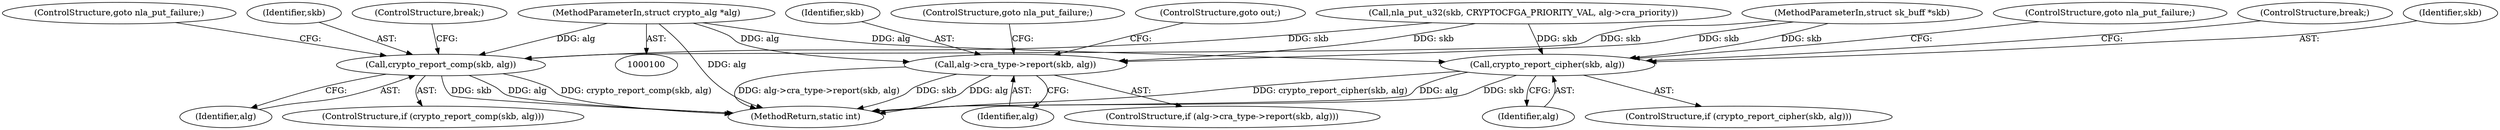 digraph "0_linux_9a5467bf7b6e9e02ec9c3da4e23747c05faeaac6_7@pointer" {
"1000101" [label="(MethodParameterIn,struct crypto_alg *alg)"];
"1000202" [label="(Call,alg->cra_type->report(skb, alg))"];
"1000218" [label="(Call,crypto_report_cipher(skb, alg))"];
"1000225" [label="(Call,crypto_report_comp(skb, alg))"];
"1000224" [label="(ControlStructure,if (crypto_report_comp(skb, alg)))"];
"1000204" [label="(Identifier,alg)"];
"1000227" [label="(Identifier,alg)"];
"1000226" [label="(Identifier,skb)"];
"1000220" [label="(Identifier,alg)"];
"1000218" [label="(Call,crypto_report_cipher(skb, alg))"];
"1000203" [label="(Identifier,skb)"];
"1000219" [label="(Identifier,skb)"];
"1000217" [label="(ControlStructure,if (crypto_report_cipher(skb, alg)))"];
"1000229" [label="(ControlStructure,break;)"];
"1000205" [label="(ControlStructure,goto nla_put_failure;)"];
"1000201" [label="(ControlStructure,if (alg->cra_type->report(skb, alg)))"];
"1000103" [label="(MethodParameterIn,struct sk_buff *skb)"];
"1000101" [label="(MethodParameterIn,struct crypto_alg *alg)"];
"1000221" [label="(ControlStructure,goto nla_put_failure;)"];
"1000237" [label="(MethodReturn,static int)"];
"1000158" [label="(Call,nla_put_u32(skb, CRYPTOCFGA_PRIORITY_VAL, alg->cra_priority))"];
"1000206" [label="(ControlStructure,goto out;)"];
"1000228" [label="(ControlStructure,goto nla_put_failure;)"];
"1000225" [label="(Call,crypto_report_comp(skb, alg))"];
"1000202" [label="(Call,alg->cra_type->report(skb, alg))"];
"1000222" [label="(ControlStructure,break;)"];
"1000101" -> "1000100"  [label="AST: "];
"1000101" -> "1000237"  [label="DDG: alg"];
"1000101" -> "1000202"  [label="DDG: alg"];
"1000101" -> "1000218"  [label="DDG: alg"];
"1000101" -> "1000225"  [label="DDG: alg"];
"1000202" -> "1000201"  [label="AST: "];
"1000202" -> "1000204"  [label="CFG: "];
"1000203" -> "1000202"  [label="AST: "];
"1000204" -> "1000202"  [label="AST: "];
"1000205" -> "1000202"  [label="CFG: "];
"1000206" -> "1000202"  [label="CFG: "];
"1000202" -> "1000237"  [label="DDG: skb"];
"1000202" -> "1000237"  [label="DDG: alg"];
"1000202" -> "1000237"  [label="DDG: alg->cra_type->report(skb, alg)"];
"1000158" -> "1000202"  [label="DDG: skb"];
"1000103" -> "1000202"  [label="DDG: skb"];
"1000218" -> "1000217"  [label="AST: "];
"1000218" -> "1000220"  [label="CFG: "];
"1000219" -> "1000218"  [label="AST: "];
"1000220" -> "1000218"  [label="AST: "];
"1000221" -> "1000218"  [label="CFG: "];
"1000222" -> "1000218"  [label="CFG: "];
"1000218" -> "1000237"  [label="DDG: skb"];
"1000218" -> "1000237"  [label="DDG: crypto_report_cipher(skb, alg)"];
"1000218" -> "1000237"  [label="DDG: alg"];
"1000158" -> "1000218"  [label="DDG: skb"];
"1000103" -> "1000218"  [label="DDG: skb"];
"1000225" -> "1000224"  [label="AST: "];
"1000225" -> "1000227"  [label="CFG: "];
"1000226" -> "1000225"  [label="AST: "];
"1000227" -> "1000225"  [label="AST: "];
"1000228" -> "1000225"  [label="CFG: "];
"1000229" -> "1000225"  [label="CFG: "];
"1000225" -> "1000237"  [label="DDG: alg"];
"1000225" -> "1000237"  [label="DDG: crypto_report_comp(skb, alg)"];
"1000225" -> "1000237"  [label="DDG: skb"];
"1000158" -> "1000225"  [label="DDG: skb"];
"1000103" -> "1000225"  [label="DDG: skb"];
}

